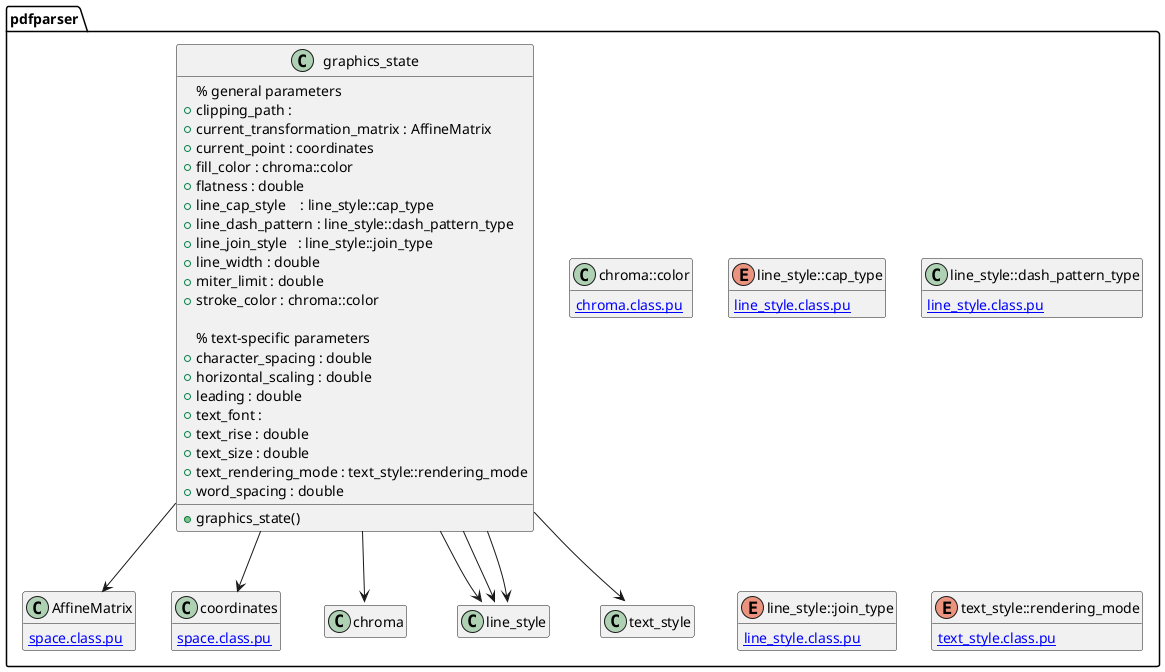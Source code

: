 @startuml graphics_state
hide empty members
namespace pdfparser {
class graphics_state {
	% general parameters
	+clipping_path : 
	+current_transformation_matrix : AffineMatrix
	+current_point : coordinates
	+fill_color : chroma::color
	+flatness : double
	+line_cap_style    : line_style::cap_type
	+line_dash_pattern : line_style::dash_pattern_type
	+line_join_style   : line_style::join_type
	+line_width : double
	+miter_limit : double
	+stroke_color : chroma::color

	% text-specific parameters
	+character_spacing : double
	+horizontal_scaling : double
	+leading : double
	+text_font : 
	+text_rise : double
	+text_size : double
	+text_rendering_mode : text_style::rendering_mode
	+word_spacing : double

	+graphics_state()
}
graphics_state --> AffineMatrix
graphics_state --> coordinates
graphics_state --> chroma::color
graphics_state --> line_style::cap_type
graphics_state --> line_style::dash_pattern_type
graphics_state --> line_style::join_type
graphics_state --> text_style::rendering_mode

class AffineMatrix {
	[[space.class.pu]]
}
class coordinates {
	[[space.class.pu]]
}

class chroma::color {
	[[chroma.class.pu]]
}

enum line_style::cap_type {
	[[line_style.class.pu]]
}
class line_style::dash_pattern_type {
	[[line_style.class.pu]]
}
enum line_style::join_type {
	[[line_style.class.pu]]
}

enum text_style::rendering_mode {
	[[text_style.class.pu]]
}
}
@enduml
